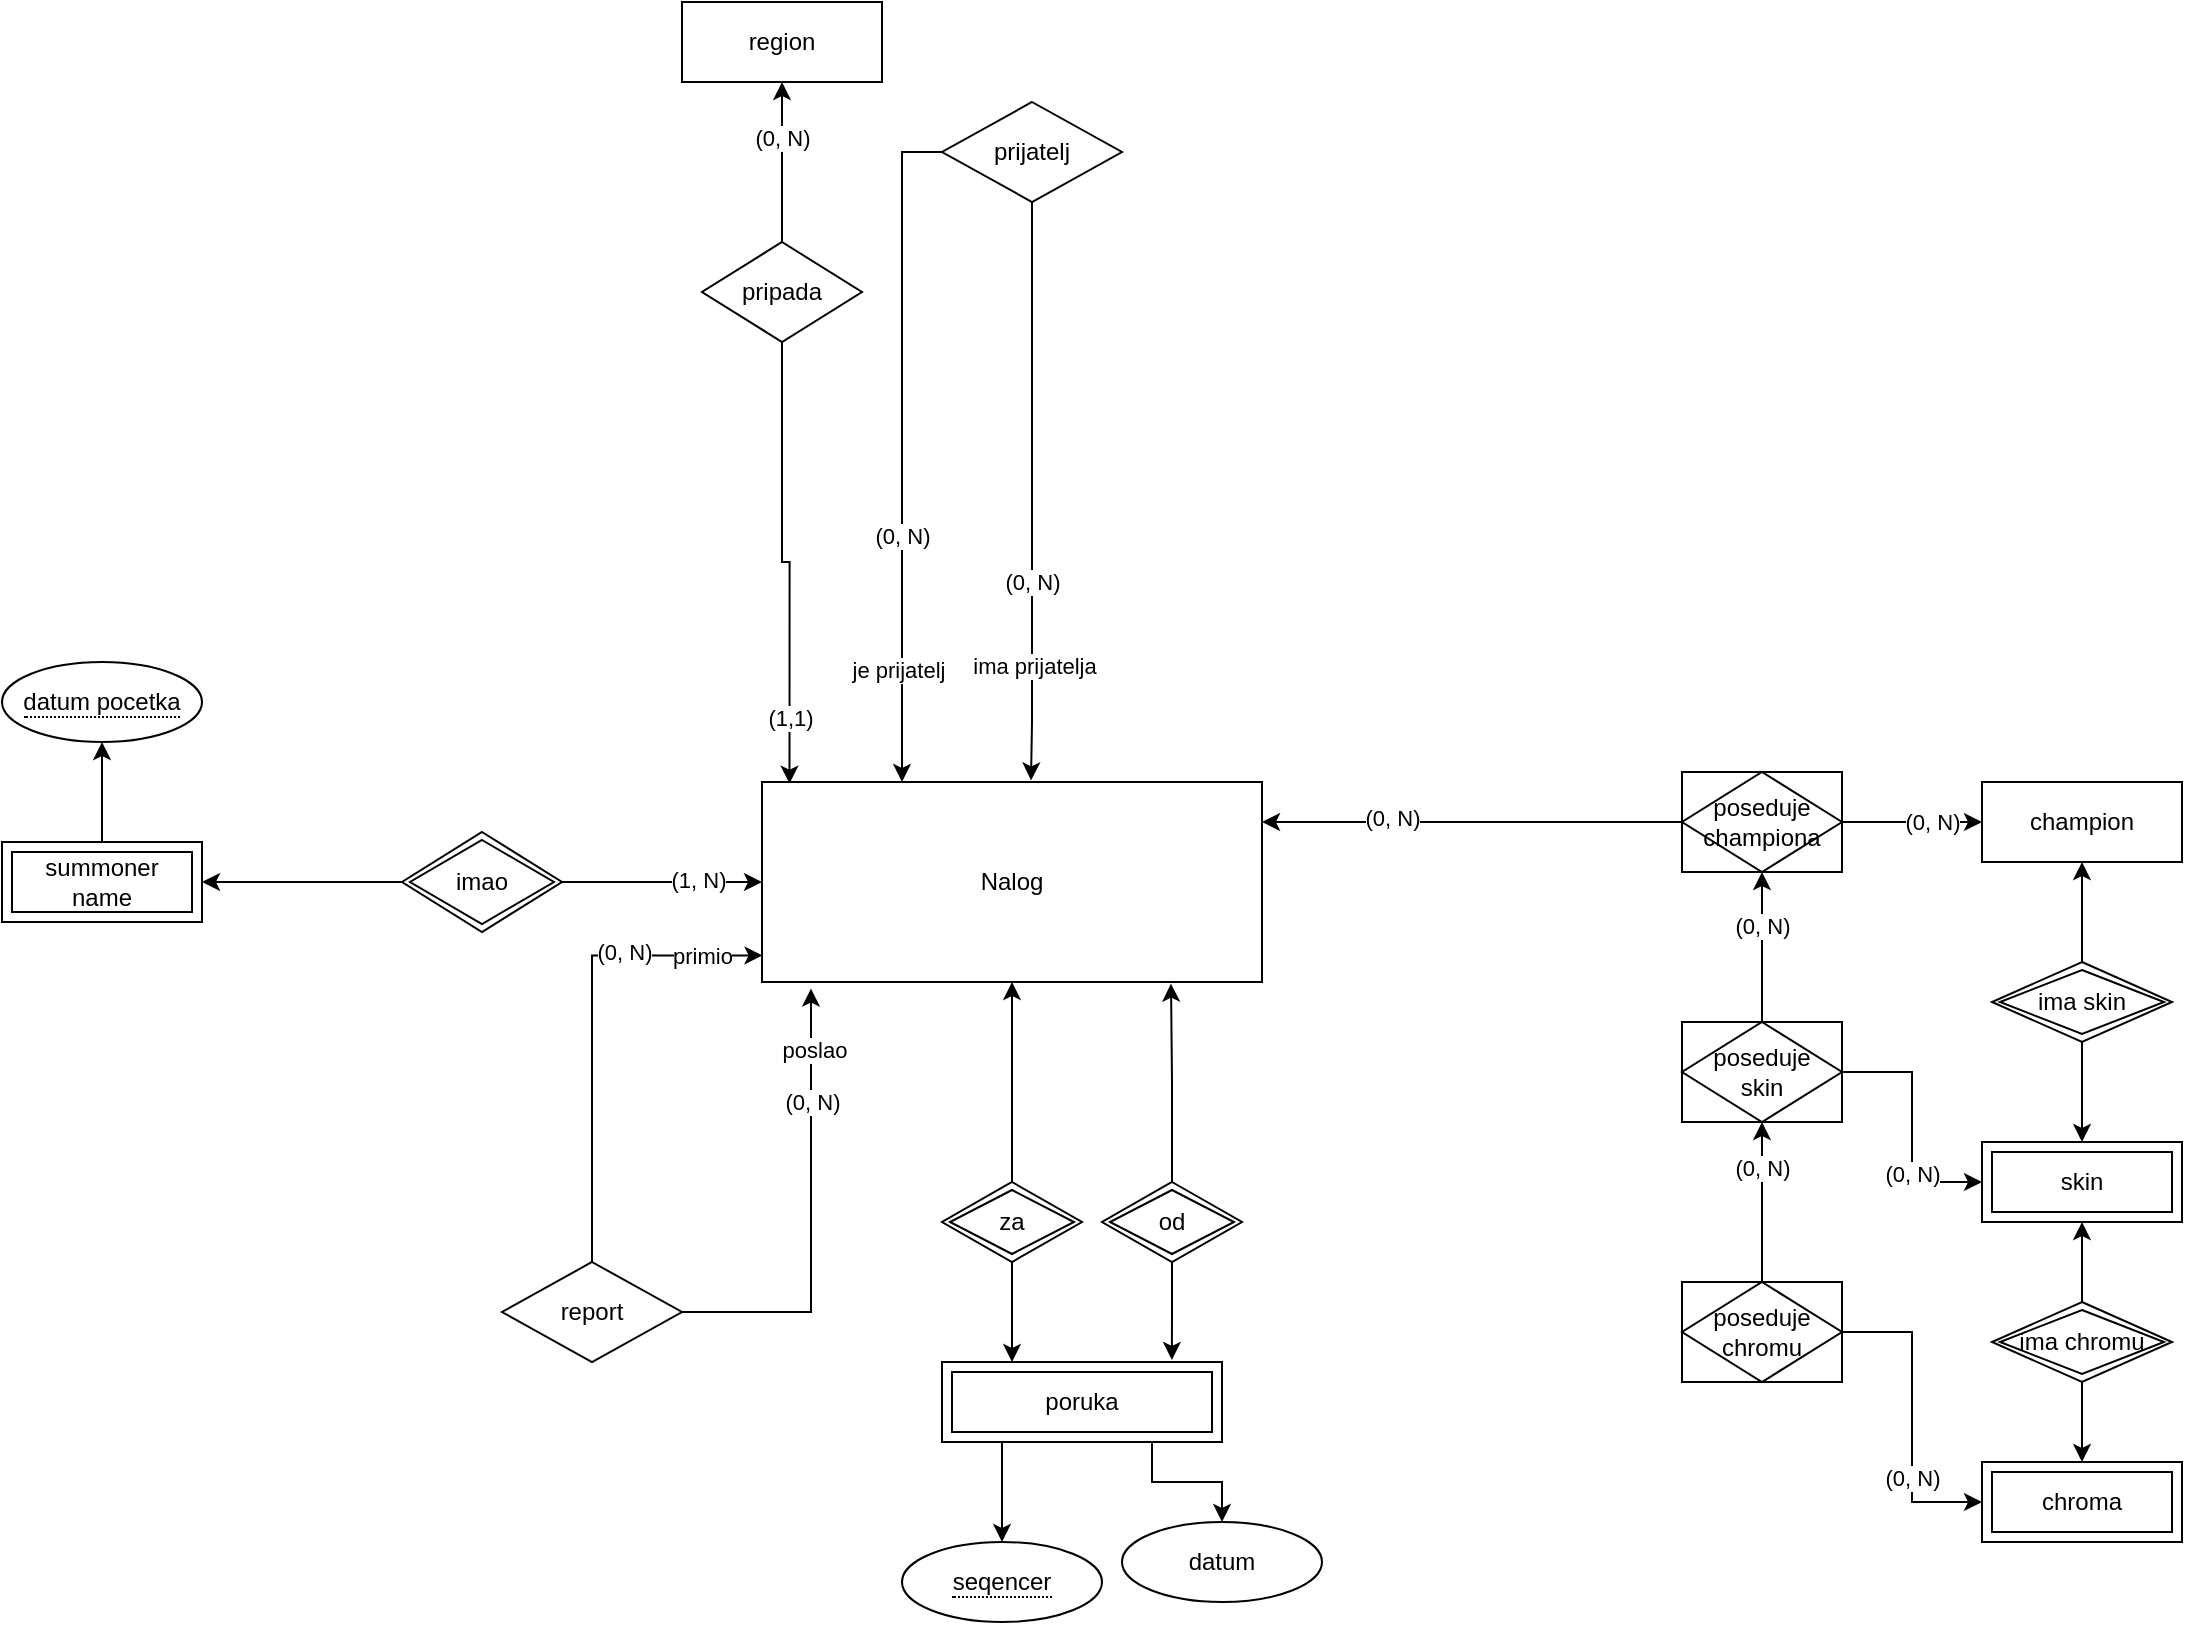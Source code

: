<mxfile version="21.1.9" type="github">
  <diagram id="R2lEEEUBdFMjLlhIrx00" name="Page-1">
    <mxGraphModel dx="1728" dy="930" grid="1" gridSize="10" guides="1" tooltips="1" connect="1" arrows="1" fold="1" page="1" pageScale="1" pageWidth="850" pageHeight="1100" math="0" shadow="0" extFonts="Permanent Marker^https://fonts.googleapis.com/css?family=Permanent+Marker">
      <root>
        <mxCell id="0" />
        <mxCell id="1" parent="0" />
        <mxCell id="QXRDdDJVpAIqtoCWkeBa-1" value="Nalog" style="whiteSpace=wrap;html=1;align=center;" vertex="1" parent="1">
          <mxGeometry x="500" y="420" width="250" height="100" as="geometry" />
        </mxCell>
        <mxCell id="QXRDdDJVpAIqtoCWkeBa-3" style="edgeStyle=orthogonalEdgeStyle;rounded=0;orthogonalLoop=1;jettySize=auto;html=1;exitX=0.5;exitY=1;exitDx=0;exitDy=0;entryX=0.538;entryY=-0.008;entryDx=0;entryDy=0;entryPerimeter=0;" edge="1" parent="1" source="QXRDdDJVpAIqtoCWkeBa-2" target="QXRDdDJVpAIqtoCWkeBa-1">
          <mxGeometry relative="1" as="geometry">
            <mxPoint x="635" y="150" as="sourcePoint" />
            <mxPoint x="714" y="390" as="targetPoint" />
            <Array as="points">
              <mxPoint x="635" y="390" />
            </Array>
          </mxGeometry>
        </mxCell>
        <mxCell id="QXRDdDJVpAIqtoCWkeBa-7" value="(0, N)" style="edgeLabel;html=1;align=center;verticalAlign=middle;resizable=0;points=[];" vertex="1" connectable="0" parent="QXRDdDJVpAIqtoCWkeBa-3">
          <mxGeometry x="0.39" relative="1" as="geometry">
            <mxPoint y="-12" as="offset" />
          </mxGeometry>
        </mxCell>
        <mxCell id="QXRDdDJVpAIqtoCWkeBa-8" value="ima prijatelja" style="edgeLabel;html=1;align=center;verticalAlign=middle;resizable=0;points=[];" vertex="1" connectable="0" parent="QXRDdDJVpAIqtoCWkeBa-3">
          <mxGeometry x="0.6" y="1" relative="1" as="geometry">
            <mxPoint as="offset" />
          </mxGeometry>
        </mxCell>
        <mxCell id="QXRDdDJVpAIqtoCWkeBa-4" style="edgeStyle=orthogonalEdgeStyle;rounded=0;orthogonalLoop=1;jettySize=auto;html=1;exitX=0;exitY=0.5;exitDx=0;exitDy=0;entryX=0.5;entryY=0;entryDx=0;entryDy=0;" edge="1" parent="1" source="QXRDdDJVpAIqtoCWkeBa-2">
          <mxGeometry relative="1" as="geometry">
            <mxPoint x="570" y="330" as="sourcePoint" />
            <mxPoint x="570" y="420" as="targetPoint" />
            <Array as="points">
              <mxPoint x="570" y="105" />
            </Array>
          </mxGeometry>
        </mxCell>
        <mxCell id="QXRDdDJVpAIqtoCWkeBa-5" value="je prijatelj" style="edgeLabel;html=1;align=center;verticalAlign=middle;resizable=0;points=[];" vertex="1" connectable="0" parent="QXRDdDJVpAIqtoCWkeBa-4">
          <mxGeometry x="0.733" y="-2" relative="1" as="geometry">
            <mxPoint y="-12" as="offset" />
          </mxGeometry>
        </mxCell>
        <mxCell id="QXRDdDJVpAIqtoCWkeBa-9" value="(0, N)" style="edgeLabel;html=1;align=center;verticalAlign=middle;resizable=0;points=[];" vertex="1" connectable="0" parent="QXRDdDJVpAIqtoCWkeBa-4">
          <mxGeometry x="0.267" relative="1" as="geometry">
            <mxPoint as="offset" />
          </mxGeometry>
        </mxCell>
        <mxCell id="QXRDdDJVpAIqtoCWkeBa-2" value="prijatelj" style="shape=rhombus;perimeter=rhombusPerimeter;whiteSpace=wrap;html=1;align=center;" vertex="1" parent="1">
          <mxGeometry x="590" y="80" width="90" height="50" as="geometry" />
        </mxCell>
        <mxCell id="QXRDdDJVpAIqtoCWkeBa-14" value="" style="edgeStyle=orthogonalEdgeStyle;rounded=0;orthogonalLoop=1;jettySize=auto;html=1;entryX=0.5;entryY=1;entryDx=0;entryDy=0;" edge="1" parent="1" source="QXRDdDJVpAIqtoCWkeBa-10" target="QXRDdDJVpAIqtoCWkeBa-1">
          <mxGeometry relative="1" as="geometry" />
        </mxCell>
        <mxCell id="QXRDdDJVpAIqtoCWkeBa-19" style="edgeStyle=orthogonalEdgeStyle;rounded=0;orthogonalLoop=1;jettySize=auto;html=1;entryX=0.25;entryY=0;entryDx=0;entryDy=0;" edge="1" parent="1" source="QXRDdDJVpAIqtoCWkeBa-10" target="QXRDdDJVpAIqtoCWkeBa-17">
          <mxGeometry relative="1" as="geometry" />
        </mxCell>
        <mxCell id="QXRDdDJVpAIqtoCWkeBa-10" value="za" style="shape=rhombus;double=1;perimeter=rhombusPerimeter;whiteSpace=wrap;html=1;align=center;" vertex="1" parent="1">
          <mxGeometry x="590" y="620" width="70" height="40" as="geometry" />
        </mxCell>
        <mxCell id="QXRDdDJVpAIqtoCWkeBa-16" style="edgeStyle=orthogonalEdgeStyle;rounded=0;orthogonalLoop=1;jettySize=auto;html=1;entryX=0.818;entryY=1.008;entryDx=0;entryDy=0;entryPerimeter=0;" edge="1" parent="1" source="QXRDdDJVpAIqtoCWkeBa-11" target="QXRDdDJVpAIqtoCWkeBa-1">
          <mxGeometry relative="1" as="geometry">
            <mxPoint x="730" y="550" as="targetPoint" />
          </mxGeometry>
        </mxCell>
        <mxCell id="QXRDdDJVpAIqtoCWkeBa-20" style="edgeStyle=orthogonalEdgeStyle;rounded=0;orthogonalLoop=1;jettySize=auto;html=1;entryX=0.821;entryY=-0.025;entryDx=0;entryDy=0;entryPerimeter=0;" edge="1" parent="1" source="QXRDdDJVpAIqtoCWkeBa-11" target="QXRDdDJVpAIqtoCWkeBa-17">
          <mxGeometry relative="1" as="geometry" />
        </mxCell>
        <mxCell id="QXRDdDJVpAIqtoCWkeBa-11" value="od" style="shape=rhombus;double=1;perimeter=rhombusPerimeter;whiteSpace=wrap;html=1;align=center;" vertex="1" parent="1">
          <mxGeometry x="670" y="620" width="70" height="40" as="geometry" />
        </mxCell>
        <mxCell id="QXRDdDJVpAIqtoCWkeBa-25" style="edgeStyle=orthogonalEdgeStyle;rounded=0;orthogonalLoop=1;jettySize=auto;html=1;entryX=0.5;entryY=0;entryDx=0;entryDy=0;" edge="1" parent="1" source="QXRDdDJVpAIqtoCWkeBa-17" target="QXRDdDJVpAIqtoCWkeBa-24">
          <mxGeometry relative="1" as="geometry">
            <Array as="points">
              <mxPoint x="620" y="790" />
              <mxPoint x="620" y="790" />
            </Array>
          </mxGeometry>
        </mxCell>
        <mxCell id="QXRDdDJVpAIqtoCWkeBa-28" style="edgeStyle=orthogonalEdgeStyle;rounded=0;orthogonalLoop=1;jettySize=auto;html=1;exitX=0.75;exitY=1;exitDx=0;exitDy=0;entryX=0.5;entryY=0;entryDx=0;entryDy=0;" edge="1" parent="1" source="QXRDdDJVpAIqtoCWkeBa-17" target="QXRDdDJVpAIqtoCWkeBa-26">
          <mxGeometry relative="1" as="geometry" />
        </mxCell>
        <mxCell id="QXRDdDJVpAIqtoCWkeBa-17" value="poruka" style="shape=ext;margin=3;double=1;whiteSpace=wrap;html=1;align=center;" vertex="1" parent="1">
          <mxGeometry x="590" y="710" width="140" height="40" as="geometry" />
        </mxCell>
        <mxCell id="QXRDdDJVpAIqtoCWkeBa-24" value="&lt;span style=&quot;border-bottom: 1px dotted&quot;&gt;seqencer&lt;/span&gt;" style="ellipse;whiteSpace=wrap;html=1;align=center;" vertex="1" parent="1">
          <mxGeometry x="570" y="800" width="100" height="40" as="geometry" />
        </mxCell>
        <mxCell id="QXRDdDJVpAIqtoCWkeBa-26" value="datum" style="ellipse;whiteSpace=wrap;html=1;align=center;" vertex="1" parent="1">
          <mxGeometry x="680" y="790" width="100" height="40" as="geometry" />
        </mxCell>
        <mxCell id="QXRDdDJVpAIqtoCWkeBa-33" value="" style="edgeStyle=orthogonalEdgeStyle;rounded=0;orthogonalLoop=1;jettySize=auto;html=1;" edge="1" parent="1" source="QXRDdDJVpAIqtoCWkeBa-32" target="QXRDdDJVpAIqtoCWkeBa-1">
          <mxGeometry relative="1" as="geometry" />
        </mxCell>
        <mxCell id="QXRDdDJVpAIqtoCWkeBa-49" value="(1, N)" style="edgeLabel;html=1;align=center;verticalAlign=middle;resizable=0;points=[];" vertex="1" connectable="0" parent="QXRDdDJVpAIqtoCWkeBa-33">
          <mxGeometry x="0.354" y="1" relative="1" as="geometry">
            <mxPoint as="offset" />
          </mxGeometry>
        </mxCell>
        <mxCell id="QXRDdDJVpAIqtoCWkeBa-36" value="" style="edgeStyle=orthogonalEdgeStyle;rounded=0;orthogonalLoop=1;jettySize=auto;html=1;" edge="1" parent="1" source="QXRDdDJVpAIqtoCWkeBa-32" target="QXRDdDJVpAIqtoCWkeBa-34">
          <mxGeometry relative="1" as="geometry" />
        </mxCell>
        <mxCell id="QXRDdDJVpAIqtoCWkeBa-32" value="imao" style="shape=rhombus;double=1;perimeter=rhombusPerimeter;whiteSpace=wrap;html=1;align=center;" vertex="1" parent="1">
          <mxGeometry x="320" y="445" width="80" height="50" as="geometry" />
        </mxCell>
        <mxCell id="QXRDdDJVpAIqtoCWkeBa-38" value="" style="edgeStyle=orthogonalEdgeStyle;rounded=0;orthogonalLoop=1;jettySize=auto;html=1;" edge="1" parent="1" source="QXRDdDJVpAIqtoCWkeBa-34" target="QXRDdDJVpAIqtoCWkeBa-37">
          <mxGeometry relative="1" as="geometry" />
        </mxCell>
        <mxCell id="QXRDdDJVpAIqtoCWkeBa-34" value="summoner name" style="shape=ext;margin=3;double=1;whiteSpace=wrap;html=1;align=center;" vertex="1" parent="1">
          <mxGeometry x="120" y="450" width="100" height="40" as="geometry" />
        </mxCell>
        <mxCell id="QXRDdDJVpAIqtoCWkeBa-37" value="&lt;span style=&quot;border-bottom: 1px dotted&quot;&gt;datum pocetka&lt;/span&gt;" style="ellipse;whiteSpace=wrap;html=1;align=center;" vertex="1" parent="1">
          <mxGeometry x="120" y="360" width="100" height="40" as="geometry" />
        </mxCell>
        <mxCell id="QXRDdDJVpAIqtoCWkeBa-40" value="region" style="whiteSpace=wrap;html=1;align=center;" vertex="1" parent="1">
          <mxGeometry x="460" y="30" width="100" height="40" as="geometry" />
        </mxCell>
        <mxCell id="QXRDdDJVpAIqtoCWkeBa-46" value="" style="edgeStyle=orthogonalEdgeStyle;rounded=0;orthogonalLoop=1;jettySize=auto;html=1;" edge="1" parent="1" source="QXRDdDJVpAIqtoCWkeBa-42" target="QXRDdDJVpAIqtoCWkeBa-40">
          <mxGeometry relative="1" as="geometry" />
        </mxCell>
        <mxCell id="QXRDdDJVpAIqtoCWkeBa-51" value="(0, N)" style="edgeLabel;html=1;align=center;verticalAlign=middle;resizable=0;points=[];" vertex="1" connectable="0" parent="QXRDdDJVpAIqtoCWkeBa-46">
          <mxGeometry x="0.305" y="2" relative="1" as="geometry">
            <mxPoint x="2" as="offset" />
          </mxGeometry>
        </mxCell>
        <mxCell id="QXRDdDJVpAIqtoCWkeBa-47" style="edgeStyle=orthogonalEdgeStyle;rounded=0;orthogonalLoop=1;jettySize=auto;html=1;entryX=0.055;entryY=0.008;entryDx=0;entryDy=0;entryPerimeter=0;" edge="1" parent="1" source="QXRDdDJVpAIqtoCWkeBa-42" target="QXRDdDJVpAIqtoCWkeBa-1">
          <mxGeometry relative="1" as="geometry">
            <mxPoint x="500" y="390" as="targetPoint" />
          </mxGeometry>
        </mxCell>
        <mxCell id="QXRDdDJVpAIqtoCWkeBa-50" value="(1,1)" style="edgeLabel;html=1;align=center;verticalAlign=middle;resizable=0;points=[];" vertex="1" connectable="0" parent="QXRDdDJVpAIqtoCWkeBa-47">
          <mxGeometry x="0.707" relative="1" as="geometry">
            <mxPoint as="offset" />
          </mxGeometry>
        </mxCell>
        <mxCell id="QXRDdDJVpAIqtoCWkeBa-42" value="pripada" style="rhombus;whiteSpace=wrap;html=1;" vertex="1" parent="1">
          <mxGeometry x="470" y="150" width="80" height="50" as="geometry" />
        </mxCell>
        <mxCell id="QXRDdDJVpAIqtoCWkeBa-55" value="" style="edgeStyle=orthogonalEdgeStyle;rounded=0;orthogonalLoop=1;jettySize=auto;html=1;entryX=0;entryY=0.5;entryDx=0;entryDy=0;exitX=1;exitY=0.5;exitDx=0;exitDy=0;" edge="1" parent="1" source="QXRDdDJVpAIqtoCWkeBa-83" target="QXRDdDJVpAIqtoCWkeBa-56">
          <mxGeometry relative="1" as="geometry">
            <mxPoint x="1040" y="440" as="sourcePoint" />
            <mxPoint x="1100" y="440" as="targetPoint" />
          </mxGeometry>
        </mxCell>
        <mxCell id="QXRDdDJVpAIqtoCWkeBa-75" value="(0, N)" style="edgeLabel;html=1;align=center;verticalAlign=middle;resizable=0;points=[];" vertex="1" connectable="0" parent="QXRDdDJVpAIqtoCWkeBa-55">
          <mxGeometry x="0.286" relative="1" as="geometry">
            <mxPoint as="offset" />
          </mxGeometry>
        </mxCell>
        <mxCell id="QXRDdDJVpAIqtoCWkeBa-69" value="" style="edgeStyle=orthogonalEdgeStyle;rounded=0;orthogonalLoop=1;jettySize=auto;html=1;exitX=0;exitY=0.5;exitDx=0;exitDy=0;" edge="1" parent="1" source="QXRDdDJVpAIqtoCWkeBa-83" target="QXRDdDJVpAIqtoCWkeBa-1">
          <mxGeometry relative="1" as="geometry">
            <mxPoint x="750" y="440" as="sourcePoint" />
            <Array as="points">
              <mxPoint x="760" y="440" />
              <mxPoint x="703" y="440" />
              <mxPoint x="703" y="430" />
            </Array>
          </mxGeometry>
        </mxCell>
        <mxCell id="QXRDdDJVpAIqtoCWkeBa-74" value="(0, N)" style="edgeLabel;html=1;align=center;verticalAlign=middle;resizable=0;points=[];" vertex="1" connectable="0" parent="QXRDdDJVpAIqtoCWkeBa-69">
          <mxGeometry x="0.384" y="-2" relative="1" as="geometry">
            <mxPoint as="offset" />
          </mxGeometry>
        </mxCell>
        <mxCell id="QXRDdDJVpAIqtoCWkeBa-56" value="champion" style="whiteSpace=wrap;html=1;align=center;" vertex="1" parent="1">
          <mxGeometry x="1110" y="420" width="100" height="40" as="geometry" />
        </mxCell>
        <mxCell id="QXRDdDJVpAIqtoCWkeBa-59" value="" style="edgeStyle=orthogonalEdgeStyle;rounded=0;orthogonalLoop=1;jettySize=auto;html=1;" edge="1" parent="1" source="QXRDdDJVpAIqtoCWkeBa-57" target="QXRDdDJVpAIqtoCWkeBa-56">
          <mxGeometry relative="1" as="geometry" />
        </mxCell>
        <mxCell id="QXRDdDJVpAIqtoCWkeBa-65" value="" style="edgeStyle=orthogonalEdgeStyle;rounded=0;orthogonalLoop=1;jettySize=auto;html=1;" edge="1" parent="1" source="QXRDdDJVpAIqtoCWkeBa-57" target="QXRDdDJVpAIqtoCWkeBa-64">
          <mxGeometry relative="1" as="geometry" />
        </mxCell>
        <mxCell id="QXRDdDJVpAIqtoCWkeBa-57" value="ima skin" style="shape=rhombus;double=1;perimeter=rhombusPerimeter;whiteSpace=wrap;html=1;align=center;" vertex="1" parent="1">
          <mxGeometry x="1115" y="510" width="90" height="40" as="geometry" />
        </mxCell>
        <mxCell id="QXRDdDJVpAIqtoCWkeBa-64" value="skin" style="shape=ext;margin=3;double=1;whiteSpace=wrap;html=1;align=center;" vertex="1" parent="1">
          <mxGeometry x="1110" y="600" width="100" height="40" as="geometry" />
        </mxCell>
        <mxCell id="QXRDdDJVpAIqtoCWkeBa-81" value="" style="edgeStyle=orthogonalEdgeStyle;rounded=0;orthogonalLoop=1;jettySize=auto;html=1;entryX=0.5;entryY=1;entryDx=0;entryDy=0;exitX=0.5;exitY=0;exitDx=0;exitDy=0;" edge="1" parent="1" source="QXRDdDJVpAIqtoCWkeBa-84" target="QXRDdDJVpAIqtoCWkeBa-83">
          <mxGeometry relative="1" as="geometry">
            <mxPoint x="1000" y="520" as="sourcePoint" />
            <mxPoint x="1000" y="465" as="targetPoint" />
          </mxGeometry>
        </mxCell>
        <mxCell id="QXRDdDJVpAIqtoCWkeBa-82" value="(0, N)" style="edgeLabel;html=1;align=center;verticalAlign=middle;resizable=0;points=[];" vertex="1" connectable="0" parent="QXRDdDJVpAIqtoCWkeBa-81">
          <mxGeometry x="0.299" relative="1" as="geometry">
            <mxPoint as="offset" />
          </mxGeometry>
        </mxCell>
        <mxCell id="QXRDdDJVpAIqtoCWkeBa-76" value="chroma" style="shape=ext;margin=3;double=1;whiteSpace=wrap;html=1;align=center;" vertex="1" parent="1">
          <mxGeometry x="1110" y="760" width="100" height="40" as="geometry" />
        </mxCell>
        <mxCell id="QXRDdDJVpAIqtoCWkeBa-79" value="" style="edgeStyle=orthogonalEdgeStyle;rounded=0;orthogonalLoop=1;jettySize=auto;html=1;" edge="1" parent="1" source="QXRDdDJVpAIqtoCWkeBa-78" target="QXRDdDJVpAIqtoCWkeBa-64">
          <mxGeometry relative="1" as="geometry" />
        </mxCell>
        <mxCell id="QXRDdDJVpAIqtoCWkeBa-80" value="" style="edgeStyle=orthogonalEdgeStyle;rounded=0;orthogonalLoop=1;jettySize=auto;html=1;" edge="1" parent="1" source="QXRDdDJVpAIqtoCWkeBa-78" target="QXRDdDJVpAIqtoCWkeBa-76">
          <mxGeometry relative="1" as="geometry" />
        </mxCell>
        <mxCell id="QXRDdDJVpAIqtoCWkeBa-78" value="ima chromu" style="shape=rhombus;double=1;perimeter=rhombusPerimeter;whiteSpace=wrap;html=1;align=center;" vertex="1" parent="1">
          <mxGeometry x="1115" y="680" width="90" height="40" as="geometry" />
        </mxCell>
        <mxCell id="QXRDdDJVpAIqtoCWkeBa-83" value="poseduje&lt;br style=&quot;border-color: var(--border-color);&quot;&gt;championa" style="shape=associativeEntity;whiteSpace=wrap;html=1;align=center;" vertex="1" parent="1">
          <mxGeometry x="960" y="415" width="80" height="50" as="geometry" />
        </mxCell>
        <mxCell id="QXRDdDJVpAIqtoCWkeBa-85" style="edgeStyle=orthogonalEdgeStyle;rounded=0;orthogonalLoop=1;jettySize=auto;html=1;entryX=0;entryY=0.5;entryDx=0;entryDy=0;" edge="1" parent="1" source="QXRDdDJVpAIqtoCWkeBa-84" target="QXRDdDJVpAIqtoCWkeBa-64">
          <mxGeometry relative="1" as="geometry" />
        </mxCell>
        <mxCell id="QXRDdDJVpAIqtoCWkeBa-87" value="(0, N)" style="edgeLabel;html=1;align=center;verticalAlign=middle;resizable=0;points=[];" vertex="1" connectable="0" parent="QXRDdDJVpAIqtoCWkeBa-85">
          <mxGeometry x="0.372" relative="1" as="geometry">
            <mxPoint as="offset" />
          </mxGeometry>
        </mxCell>
        <mxCell id="QXRDdDJVpAIqtoCWkeBa-84" value="poseduje&lt;br style=&quot;border-color: var(--border-color);&quot;&gt;skin" style="shape=associativeEntity;whiteSpace=wrap;html=1;align=center;" vertex="1" parent="1">
          <mxGeometry x="960" y="540" width="80" height="50" as="geometry" />
        </mxCell>
        <mxCell id="QXRDdDJVpAIqtoCWkeBa-89" style="edgeStyle=orthogonalEdgeStyle;rounded=0;orthogonalLoop=1;jettySize=auto;html=1;entryX=0;entryY=0.5;entryDx=0;entryDy=0;" edge="1" parent="1" source="QXRDdDJVpAIqtoCWkeBa-88" target="QXRDdDJVpAIqtoCWkeBa-76">
          <mxGeometry relative="1" as="geometry" />
        </mxCell>
        <mxCell id="QXRDdDJVpAIqtoCWkeBa-90" value="(0, N)" style="edgeLabel;html=1;align=center;verticalAlign=middle;resizable=0;points=[];" vertex="1" connectable="0" parent="QXRDdDJVpAIqtoCWkeBa-89">
          <mxGeometry x="0.39" relative="1" as="geometry">
            <mxPoint as="offset" />
          </mxGeometry>
        </mxCell>
        <mxCell id="QXRDdDJVpAIqtoCWkeBa-91" value="" style="edgeStyle=orthogonalEdgeStyle;rounded=0;orthogonalLoop=1;jettySize=auto;html=1;" edge="1" parent="1" source="QXRDdDJVpAIqtoCWkeBa-88" target="QXRDdDJVpAIqtoCWkeBa-84">
          <mxGeometry relative="1" as="geometry" />
        </mxCell>
        <mxCell id="QXRDdDJVpAIqtoCWkeBa-93" value="(0, N)" style="edgeLabel;html=1;align=center;verticalAlign=middle;resizable=0;points=[];" vertex="1" connectable="0" parent="QXRDdDJVpAIqtoCWkeBa-91">
          <mxGeometry x="0.66" y="1" relative="1" as="geometry">
            <mxPoint x="1" y="9" as="offset" />
          </mxGeometry>
        </mxCell>
        <mxCell id="QXRDdDJVpAIqtoCWkeBa-88" value="poseduje&lt;br style=&quot;border-color: var(--border-color);&quot;&gt;chromu" style="shape=associativeEntity;whiteSpace=wrap;html=1;align=center;" vertex="1" parent="1">
          <mxGeometry x="960" y="670" width="80" height="50" as="geometry" />
        </mxCell>
        <mxCell id="QXRDdDJVpAIqtoCWkeBa-95" style="edgeStyle=orthogonalEdgeStyle;rounded=0;orthogonalLoop=1;jettySize=auto;html=1;entryX=0.098;entryY=1.033;entryDx=0;entryDy=0;entryPerimeter=0;" edge="1" parent="1" source="QXRDdDJVpAIqtoCWkeBa-94" target="QXRDdDJVpAIqtoCWkeBa-1">
          <mxGeometry relative="1" as="geometry" />
        </mxCell>
        <mxCell id="QXRDdDJVpAIqtoCWkeBa-97" value="poslao" style="edgeLabel;html=1;align=center;verticalAlign=middle;resizable=0;points=[];" vertex="1" connectable="0" parent="QXRDdDJVpAIqtoCWkeBa-95">
          <mxGeometry x="0.735" y="-1" relative="1" as="geometry">
            <mxPoint as="offset" />
          </mxGeometry>
        </mxCell>
        <mxCell id="QXRDdDJVpAIqtoCWkeBa-99" value="(0, N)" style="edgeLabel;html=1;align=center;verticalAlign=middle;resizable=0;points=[];" vertex="1" connectable="0" parent="QXRDdDJVpAIqtoCWkeBa-95">
          <mxGeometry x="0.462" relative="1" as="geometry">
            <mxPoint y="-4" as="offset" />
          </mxGeometry>
        </mxCell>
        <mxCell id="QXRDdDJVpAIqtoCWkeBa-96" style="edgeStyle=orthogonalEdgeStyle;rounded=0;orthogonalLoop=1;jettySize=auto;html=1;entryX=0.001;entryY=0.867;entryDx=0;entryDy=0;entryPerimeter=0;exitX=0.5;exitY=0;exitDx=0;exitDy=0;" edge="1" parent="1" source="QXRDdDJVpAIqtoCWkeBa-94" target="QXRDdDJVpAIqtoCWkeBa-1">
          <mxGeometry relative="1" as="geometry">
            <mxPoint x="390" y="650" as="sourcePoint" />
            <Array as="points">
              <mxPoint x="415" y="507" />
            </Array>
          </mxGeometry>
        </mxCell>
        <mxCell id="QXRDdDJVpAIqtoCWkeBa-98" value="primio" style="edgeLabel;html=1;align=center;verticalAlign=middle;resizable=0;points=[];" vertex="1" connectable="0" parent="QXRDdDJVpAIqtoCWkeBa-96">
          <mxGeometry x="0.749" relative="1" as="geometry">
            <mxPoint as="offset" />
          </mxGeometry>
        </mxCell>
        <mxCell id="QXRDdDJVpAIqtoCWkeBa-100" value="(0, N)" style="edgeLabel;html=1;align=center;verticalAlign=middle;resizable=0;points=[];" vertex="1" connectable="0" parent="QXRDdDJVpAIqtoCWkeBa-96">
          <mxGeometry x="0.365" y="2" relative="1" as="geometry">
            <mxPoint x="6" as="offset" />
          </mxGeometry>
        </mxCell>
        <mxCell id="QXRDdDJVpAIqtoCWkeBa-94" value="report" style="shape=rhombus;perimeter=rhombusPerimeter;whiteSpace=wrap;html=1;align=center;" vertex="1" parent="1">
          <mxGeometry x="370" y="660" width="90" height="50" as="geometry" />
        </mxCell>
      </root>
    </mxGraphModel>
  </diagram>
</mxfile>
